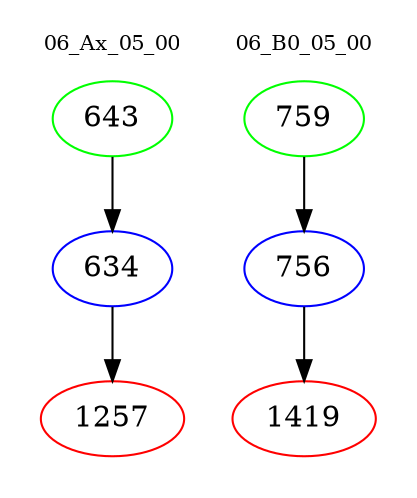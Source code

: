 digraph{
subgraph cluster_0 {
color = white
label = "06_Ax_05_00";
fontsize=10;
T0_643 [label="643", color="green"]
T0_643 -> T0_634 [color="black"]
T0_634 [label="634", color="blue"]
T0_634 -> T0_1257 [color="black"]
T0_1257 [label="1257", color="red"]
}
subgraph cluster_1 {
color = white
label = "06_B0_05_00";
fontsize=10;
T1_759 [label="759", color="green"]
T1_759 -> T1_756 [color="black"]
T1_756 [label="756", color="blue"]
T1_756 -> T1_1419 [color="black"]
T1_1419 [label="1419", color="red"]
}
}
